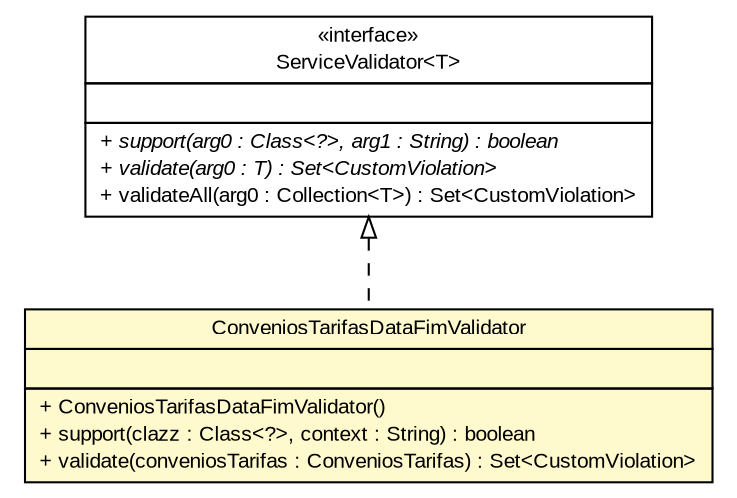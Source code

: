 #!/usr/local/bin/dot
#
# Class diagram 
# Generated by UMLGraph version R5_6 (http://www.umlgraph.org/)
#

digraph G {
	edge [fontname="arial",fontsize=10,labelfontname="arial",labelfontsize=10];
	node [fontname="arial",fontsize=10,shape=plaintext];
	nodesep=0.25;
	ranksep=0.5;
	// br.gov.to.sefaz.arr.parametros.business.service.validator.ConveniosTarifasDataFimValidator
	c46450 [label=<<table title="br.gov.to.sefaz.arr.parametros.business.service.validator.ConveniosTarifasDataFimValidator" border="0" cellborder="1" cellspacing="0" cellpadding="2" port="p" bgcolor="lemonChiffon" href="./ConveniosTarifasDataFimValidator.html">
		<tr><td><table border="0" cellspacing="0" cellpadding="1">
<tr><td align="center" balign="center"> ConveniosTarifasDataFimValidator </td></tr>
		</table></td></tr>
		<tr><td><table border="0" cellspacing="0" cellpadding="1">
<tr><td align="left" balign="left">  </td></tr>
		</table></td></tr>
		<tr><td><table border="0" cellspacing="0" cellpadding="1">
<tr><td align="left" balign="left"> + ConveniosTarifasDataFimValidator() </td></tr>
<tr><td align="left" balign="left"> + support(clazz : Class&lt;?&gt;, context : String) : boolean </td></tr>
<tr><td align="left" balign="left"> + validate(conveniosTarifas : ConveniosTarifas) : Set&lt;CustomViolation&gt; </td></tr>
		</table></td></tr>
		</table>>, URL="./ConveniosTarifasDataFimValidator.html", fontname="arial", fontcolor="black", fontsize=10.0];
	//br.gov.to.sefaz.arr.parametros.business.service.validator.ConveniosTarifasDataFimValidator implements br.gov.to.sefaz.business.service.validation.ServiceValidator<T>
	c46705:p -> c46450:p [dir=back,arrowtail=empty,style=dashed];
	// br.gov.to.sefaz.business.service.validation.ServiceValidator<T>
	c46705 [label=<<table title="br.gov.to.sefaz.business.service.validation.ServiceValidator" border="0" cellborder="1" cellspacing="0" cellpadding="2" port="p" href="http://java.sun.com/j2se/1.4.2/docs/api/br/gov/to/sefaz/business/service/validation/ServiceValidator.html">
		<tr><td><table border="0" cellspacing="0" cellpadding="1">
<tr><td align="center" balign="center"> &#171;interface&#187; </td></tr>
<tr><td align="center" balign="center"> ServiceValidator&lt;T&gt; </td></tr>
		</table></td></tr>
		<tr><td><table border="0" cellspacing="0" cellpadding="1">
<tr><td align="left" balign="left">  </td></tr>
		</table></td></tr>
		<tr><td><table border="0" cellspacing="0" cellpadding="1">
<tr><td align="left" balign="left"><font face="arial italic" point-size="10.0"> + support(arg0 : Class&lt;?&gt;, arg1 : String) : boolean </font></td></tr>
<tr><td align="left" balign="left"><font face="arial italic" point-size="10.0"> + validate(arg0 : T) : Set&lt;CustomViolation&gt; </font></td></tr>
<tr><td align="left" balign="left"> + validateAll(arg0 : Collection&lt;T&gt;) : Set&lt;CustomViolation&gt; </td></tr>
		</table></td></tr>
		</table>>, URL="http://java.sun.com/j2se/1.4.2/docs/api/br/gov/to/sefaz/business/service/validation/ServiceValidator.html", fontname="arial", fontcolor="black", fontsize=10.0];
}

